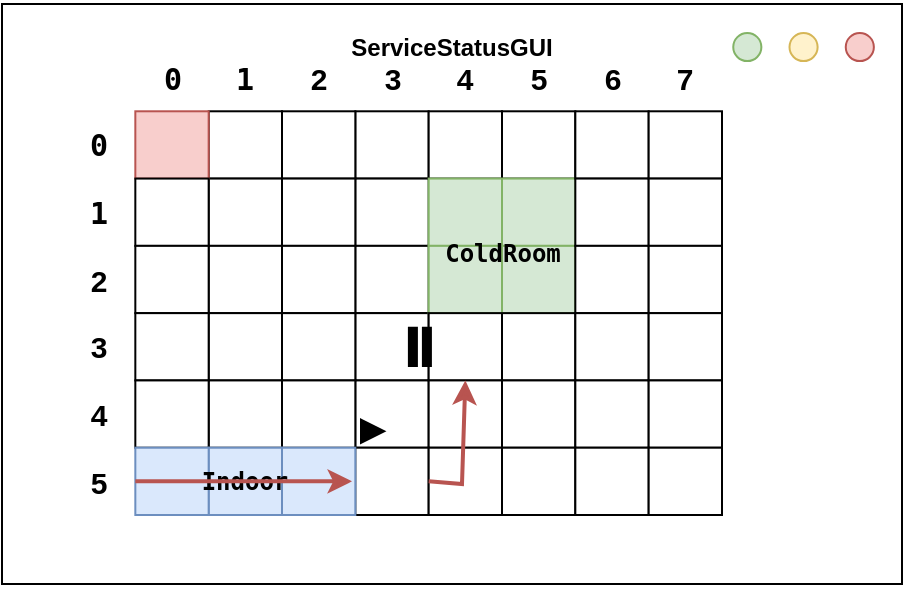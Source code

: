 <mxfile version="21.6.6" type="github">
  <diagram name="Page-1" id="fzNRnP826HokWF9cmXyg">
    <mxGraphModel dx="474" dy="733" grid="1" gridSize="10" guides="1" tooltips="1" connect="1" arrows="1" fold="1" page="1" pageScale="1" pageWidth="850" pageHeight="1100" math="0" shadow="0">
      <root>
        <mxCell id="0" />
        <mxCell id="1" parent="0" />
        <mxCell id="4j98KLdYWCdhN-2w7q4d-6" value="" style="group" vertex="1" connectable="0" parent="1">
          <mxGeometry x="150" y="470" width="450" height="294.5" as="geometry" />
        </mxCell>
        <mxCell id="4j98KLdYWCdhN-2w7q4d-1" value="" style="rounded=0;whiteSpace=wrap;html=1;" vertex="1" parent="4j98KLdYWCdhN-2w7q4d-6">
          <mxGeometry width="450" height="290.0" as="geometry" />
        </mxCell>
        <mxCell id="4j98KLdYWCdhN-2w7q4d-2" value="&lt;h4&gt;ServiceStatusGUI&lt;/h4&gt;" style="text;html=1;strokeColor=none;fillColor=none;align=center;verticalAlign=middle;whiteSpace=wrap;rounded=0;" vertex="1" parent="4j98KLdYWCdhN-2w7q4d-6">
          <mxGeometry x="182.812" width="84.375" height="43.5" as="geometry" />
        </mxCell>
        <mxCell id="4j98KLdYWCdhN-2w7q4d-3" value="" style="ellipse;whiteSpace=wrap;html=1;aspect=fixed;fillColor=#f8cecc;strokeColor=#b85450;" vertex="1" parent="4j98KLdYWCdhN-2w7q4d-6">
          <mxGeometry x="421.875" y="14.5" width="14.062" height="14.062" as="geometry" />
        </mxCell>
        <mxCell id="4j98KLdYWCdhN-2w7q4d-4" value="" style="ellipse;whiteSpace=wrap;html=1;aspect=fixed;fillColor=#fff2cc;strokeColor=#d6b656;" vertex="1" parent="4j98KLdYWCdhN-2w7q4d-6">
          <mxGeometry x="393.75" y="14.5" width="14.062" height="14.062" as="geometry" />
        </mxCell>
        <mxCell id="4j98KLdYWCdhN-2w7q4d-5" value="" style="ellipse;whiteSpace=wrap;html=1;aspect=fixed;fillColor=#d5e8d4;strokeColor=#82b366;" vertex="1" parent="4j98KLdYWCdhN-2w7q4d-6">
          <mxGeometry x="365.625" y="14.5" width="14.062" height="14.062" as="geometry" />
        </mxCell>
        <mxCell id="D249ZISTXlAxNiE2_2An-1" value="" style="group" parent="4j98KLdYWCdhN-2w7q4d-6" vertex="1" connectable="0">
          <mxGeometry x="30" y="20" width="330" height="238.68" as="geometry" />
        </mxCell>
        <mxCell id="D249ZISTXlAxNiE2_2An-2" value="" style="rounded=0;whiteSpace=wrap;html=1;container=0;" parent="D249ZISTXlAxNiE2_2An-1" vertex="1">
          <mxGeometry x="220" y="33.643" width="36.667" height="33.643" as="geometry" />
        </mxCell>
        <mxCell id="D249ZISTXlAxNiE2_2An-3" value="" style="rounded=0;whiteSpace=wrap;html=1;container=0;fillColor=#d5e8d4;strokeColor=#82b366;" parent="D249ZISTXlAxNiE2_2An-1" vertex="1">
          <mxGeometry x="220" y="67.286" width="36.667" height="33.643" as="geometry" />
        </mxCell>
        <mxCell id="D249ZISTXlAxNiE2_2An-4" value="" style="rounded=0;whiteSpace=wrap;html=1;container=0;fillColor=#d5e8d4;strokeColor=#82b366;" parent="D249ZISTXlAxNiE2_2An-1" vertex="1">
          <mxGeometry x="220" y="100.929" width="36.667" height="33.643" as="geometry" />
        </mxCell>
        <mxCell id="D249ZISTXlAxNiE2_2An-5" value="" style="rounded=0;whiteSpace=wrap;html=1;container=0;" parent="D249ZISTXlAxNiE2_2An-1" vertex="1">
          <mxGeometry x="220" y="134.571" width="36.667" height="33.643" as="geometry" />
        </mxCell>
        <mxCell id="D249ZISTXlAxNiE2_2An-6" value="" style="rounded=0;whiteSpace=wrap;html=1;container=0;" parent="D249ZISTXlAxNiE2_2An-1" vertex="1">
          <mxGeometry x="220" y="168.214" width="36.667" height="33.643" as="geometry" />
        </mxCell>
        <mxCell id="D249ZISTXlAxNiE2_2An-7" value="" style="rounded=0;whiteSpace=wrap;html=1;container=0;" parent="D249ZISTXlAxNiE2_2An-1" vertex="1">
          <mxGeometry x="256.667" y="33.643" width="36.667" height="33.643" as="geometry" />
        </mxCell>
        <mxCell id="D249ZISTXlAxNiE2_2An-8" value="" style="rounded=0;whiteSpace=wrap;html=1;container=0;" parent="D249ZISTXlAxNiE2_2An-1" vertex="1">
          <mxGeometry x="256.667" y="67.286" width="36.667" height="33.643" as="geometry" />
        </mxCell>
        <mxCell id="D249ZISTXlAxNiE2_2An-9" value="" style="rounded=0;whiteSpace=wrap;html=1;container=0;" parent="D249ZISTXlAxNiE2_2An-1" vertex="1">
          <mxGeometry x="256.667" y="100.929" width="36.667" height="33.643" as="geometry" />
        </mxCell>
        <mxCell id="D249ZISTXlAxNiE2_2An-10" value="" style="rounded=0;whiteSpace=wrap;html=1;container=0;" parent="D249ZISTXlAxNiE2_2An-1" vertex="1">
          <mxGeometry x="256.667" y="134.571" width="36.667" height="33.643" as="geometry" />
        </mxCell>
        <mxCell id="D249ZISTXlAxNiE2_2An-11" value="" style="rounded=0;whiteSpace=wrap;html=1;container=0;" parent="D249ZISTXlAxNiE2_2An-1" vertex="1">
          <mxGeometry x="256.667" y="168.214" width="36.667" height="33.643" as="geometry" />
        </mxCell>
        <mxCell id="D249ZISTXlAxNiE2_2An-12" value="" style="rounded=0;whiteSpace=wrap;html=1;container=0;" parent="D249ZISTXlAxNiE2_2An-1" vertex="1">
          <mxGeometry x="146.667" y="33.643" width="36.667" height="33.643" as="geometry" />
        </mxCell>
        <mxCell id="D249ZISTXlAxNiE2_2An-13" value="" style="rounded=0;whiteSpace=wrap;html=1;container=0;" parent="D249ZISTXlAxNiE2_2An-1" vertex="1">
          <mxGeometry x="146.667" y="67.286" width="36.667" height="33.643" as="geometry" />
        </mxCell>
        <mxCell id="D249ZISTXlAxNiE2_2An-14" value="" style="rounded=0;whiteSpace=wrap;html=1;container=0;" parent="D249ZISTXlAxNiE2_2An-1" vertex="1">
          <mxGeometry x="146.667" y="100.929" width="36.667" height="33.643" as="geometry" />
        </mxCell>
        <mxCell id="D249ZISTXlAxNiE2_2An-15" value="" style="rounded=0;whiteSpace=wrap;html=1;container=0;" parent="D249ZISTXlAxNiE2_2An-1" vertex="1">
          <mxGeometry x="146.667" y="134.571" width="36.667" height="33.643" as="geometry" />
        </mxCell>
        <mxCell id="D249ZISTXlAxNiE2_2An-16" value="" style="rounded=0;whiteSpace=wrap;html=1;container=0;" parent="D249ZISTXlAxNiE2_2An-1" vertex="1">
          <mxGeometry x="146.667" y="168.214" width="36.667" height="33.643" as="geometry" />
        </mxCell>
        <mxCell id="D249ZISTXlAxNiE2_2An-17" value="" style="rounded=0;whiteSpace=wrap;html=1;container=0;" parent="D249ZISTXlAxNiE2_2An-1" vertex="1">
          <mxGeometry x="183.333" y="33.643" width="36.667" height="33.643" as="geometry" />
        </mxCell>
        <mxCell id="D249ZISTXlAxNiE2_2An-18" value="" style="rounded=0;whiteSpace=wrap;html=1;container=0;fillColor=#d5e8d4;strokeColor=#82b366;" parent="D249ZISTXlAxNiE2_2An-1" vertex="1">
          <mxGeometry x="183.333" y="67.286" width="36.667" height="33.643" as="geometry" />
        </mxCell>
        <mxCell id="D249ZISTXlAxNiE2_2An-19" value="" style="rounded=0;whiteSpace=wrap;html=1;container=0;fillColor=#d5e8d4;strokeColor=#82b366;" parent="D249ZISTXlAxNiE2_2An-1" vertex="1">
          <mxGeometry x="183.333" y="100.929" width="36.667" height="33.643" as="geometry" />
        </mxCell>
        <mxCell id="D249ZISTXlAxNiE2_2An-20" value="" style="rounded=0;whiteSpace=wrap;html=1;container=0;" parent="D249ZISTXlAxNiE2_2An-1" vertex="1">
          <mxGeometry x="183.333" y="134.571" width="36.667" height="33.643" as="geometry" />
        </mxCell>
        <mxCell id="D249ZISTXlAxNiE2_2An-21" value="" style="rounded=0;whiteSpace=wrap;html=1;container=0;" parent="D249ZISTXlAxNiE2_2An-1" vertex="1">
          <mxGeometry x="183.333" y="168.214" width="36.667" height="33.643" as="geometry" />
        </mxCell>
        <mxCell id="D249ZISTXlAxNiE2_2An-22" value="" style="rounded=0;whiteSpace=wrap;html=1;container=0;" parent="D249ZISTXlAxNiE2_2An-1" vertex="1">
          <mxGeometry x="73.333" y="33.643" width="36.667" height="33.643" as="geometry" />
        </mxCell>
        <mxCell id="D249ZISTXlAxNiE2_2An-23" value="" style="rounded=0;whiteSpace=wrap;html=1;container=0;" parent="D249ZISTXlAxNiE2_2An-1" vertex="1">
          <mxGeometry x="73.333" y="67.286" width="36.667" height="33.643" as="geometry" />
        </mxCell>
        <mxCell id="D249ZISTXlAxNiE2_2An-24" value="" style="rounded=0;whiteSpace=wrap;html=1;container=0;" parent="D249ZISTXlAxNiE2_2An-1" vertex="1">
          <mxGeometry x="73.333" y="100.929" width="36.667" height="33.643" as="geometry" />
        </mxCell>
        <mxCell id="D249ZISTXlAxNiE2_2An-25" value="" style="rounded=0;whiteSpace=wrap;html=1;container=0;" parent="D249ZISTXlAxNiE2_2An-1" vertex="1">
          <mxGeometry x="73.333" y="134.571" width="36.667" height="33.643" as="geometry" />
        </mxCell>
        <mxCell id="D249ZISTXlAxNiE2_2An-26" value="" style="rounded=0;whiteSpace=wrap;html=1;container=0;" parent="D249ZISTXlAxNiE2_2An-1" vertex="1">
          <mxGeometry x="73.333" y="168.214" width="36.667" height="33.643" as="geometry" />
        </mxCell>
        <mxCell id="D249ZISTXlAxNiE2_2An-27" value="" style="rounded=0;whiteSpace=wrap;html=1;container=0;" parent="D249ZISTXlAxNiE2_2An-1" vertex="1">
          <mxGeometry x="110" y="33.643" width="36.667" height="33.643" as="geometry" />
        </mxCell>
        <mxCell id="D249ZISTXlAxNiE2_2An-28" value="" style="rounded=0;whiteSpace=wrap;html=1;container=0;" parent="D249ZISTXlAxNiE2_2An-1" vertex="1">
          <mxGeometry x="110" y="67.286" width="36.667" height="33.643" as="geometry" />
        </mxCell>
        <mxCell id="D249ZISTXlAxNiE2_2An-29" value="" style="rounded=0;whiteSpace=wrap;html=1;container=0;" parent="D249ZISTXlAxNiE2_2An-1" vertex="1">
          <mxGeometry x="110" y="100.929" width="36.667" height="33.643" as="geometry" />
        </mxCell>
        <mxCell id="D249ZISTXlAxNiE2_2An-30" value="" style="rounded=0;whiteSpace=wrap;html=1;container=0;" parent="D249ZISTXlAxNiE2_2An-1" vertex="1">
          <mxGeometry x="110" y="134.571" width="36.667" height="33.643" as="geometry" />
        </mxCell>
        <mxCell id="D249ZISTXlAxNiE2_2An-31" value="" style="rounded=0;whiteSpace=wrap;html=1;container=0;" parent="D249ZISTXlAxNiE2_2An-1" vertex="1">
          <mxGeometry x="110" y="168.214" width="36.667" height="33.643" as="geometry" />
        </mxCell>
        <mxCell id="D249ZISTXlAxNiE2_2An-32" value="" style="rounded=0;whiteSpace=wrap;html=1;container=0;fillColor=#f8cecc;strokeColor=#b85450;" parent="D249ZISTXlAxNiE2_2An-1" vertex="1">
          <mxGeometry x="36.667" y="33.643" width="36.667" height="33.643" as="geometry" />
        </mxCell>
        <mxCell id="D249ZISTXlAxNiE2_2An-33" value="" style="rounded=0;whiteSpace=wrap;html=1;container=0;" parent="D249ZISTXlAxNiE2_2An-1" vertex="1">
          <mxGeometry x="36.667" y="67.286" width="36.667" height="33.643" as="geometry" />
        </mxCell>
        <mxCell id="D249ZISTXlAxNiE2_2An-34" value="" style="rounded=0;whiteSpace=wrap;html=1;container=0;" parent="D249ZISTXlAxNiE2_2An-1" vertex="1">
          <mxGeometry x="36.667" y="100.929" width="36.667" height="33.643" as="geometry" />
        </mxCell>
        <mxCell id="D249ZISTXlAxNiE2_2An-35" value="" style="rounded=0;whiteSpace=wrap;html=1;container=0;" parent="D249ZISTXlAxNiE2_2An-1" vertex="1">
          <mxGeometry x="36.667" y="134.571" width="36.667" height="33.643" as="geometry" />
        </mxCell>
        <mxCell id="D249ZISTXlAxNiE2_2An-36" value="" style="rounded=0;whiteSpace=wrap;html=1;container=0;" parent="D249ZISTXlAxNiE2_2An-1" vertex="1">
          <mxGeometry x="36.667" y="168.214" width="36.667" height="33.643" as="geometry" />
        </mxCell>
        <mxCell id="D249ZISTXlAxNiE2_2An-37" value="&lt;pre&gt;&lt;b&gt;&lt;font style=&quot;font-size: 15px;&quot;&gt;1&lt;/font&gt;&lt;/b&gt;&lt;/pre&gt;" style="text;html=1;strokeColor=none;fillColor=none;align=center;verticalAlign=middle;whiteSpace=wrap;rounded=0;container=0;" parent="D249ZISTXlAxNiE2_2An-1" vertex="1">
          <mxGeometry x="73.333" width="36.667" height="33.643" as="geometry" />
        </mxCell>
        <mxCell id="D249ZISTXlAxNiE2_2An-38" value="&lt;b&gt;&lt;font style=&quot;font-size: 15px;&quot;&gt;2&lt;/font&gt;&lt;/b&gt;" style="text;html=1;strokeColor=none;fillColor=none;align=center;verticalAlign=middle;whiteSpace=wrap;rounded=0;container=0;" parent="D249ZISTXlAxNiE2_2An-1" vertex="1">
          <mxGeometry x="110" width="36.667" height="33.643" as="geometry" />
        </mxCell>
        <mxCell id="D249ZISTXlAxNiE2_2An-39" value="&lt;font size=&quot;1&quot;&gt;&lt;b style=&quot;font-size: 15px;&quot;&gt;3&lt;/b&gt;&lt;/font&gt;" style="text;html=1;strokeColor=none;fillColor=none;align=center;verticalAlign=middle;whiteSpace=wrap;rounded=0;container=0;" parent="D249ZISTXlAxNiE2_2An-1" vertex="1">
          <mxGeometry x="146.667" width="36.667" height="33.643" as="geometry" />
        </mxCell>
        <mxCell id="D249ZISTXlAxNiE2_2An-40" value="&lt;b style=&quot;font-size: 15px;&quot;&gt;4&lt;/b&gt;" style="text;html=1;strokeColor=none;fillColor=none;align=center;verticalAlign=middle;whiteSpace=wrap;rounded=0;container=0;" parent="D249ZISTXlAxNiE2_2An-1" vertex="1">
          <mxGeometry x="183.333" width="36.667" height="33.643" as="geometry" />
        </mxCell>
        <mxCell id="D249ZISTXlAxNiE2_2An-41" value="&lt;font size=&quot;1&quot;&gt;&lt;b style=&quot;font-size: 15px;&quot;&gt;5&lt;/b&gt;&lt;/font&gt;" style="text;html=1;strokeColor=none;fillColor=none;align=center;verticalAlign=middle;whiteSpace=wrap;rounded=0;container=0;" parent="D249ZISTXlAxNiE2_2An-1" vertex="1">
          <mxGeometry x="220" width="36.667" height="33.643" as="geometry" />
        </mxCell>
        <mxCell id="D249ZISTXlAxNiE2_2An-42" value="&lt;font size=&quot;1&quot;&gt;&lt;b style=&quot;font-size: 15px;&quot;&gt;6&lt;/b&gt;&lt;/font&gt;" style="text;html=1;strokeColor=none;fillColor=none;align=center;verticalAlign=middle;whiteSpace=wrap;rounded=0;container=0;" parent="D249ZISTXlAxNiE2_2An-1" vertex="1">
          <mxGeometry x="256.667" width="36.667" height="33.643" as="geometry" />
        </mxCell>
        <mxCell id="D249ZISTXlAxNiE2_2An-43" value="&lt;font size=&quot;1&quot;&gt;&lt;b style=&quot;font-size: 15px;&quot;&gt;7&lt;/b&gt;&lt;/font&gt;" style="text;html=1;strokeColor=none;fillColor=none;align=center;verticalAlign=middle;whiteSpace=wrap;rounded=0;container=0;" parent="D249ZISTXlAxNiE2_2An-1" vertex="1">
          <mxGeometry x="293.333" width="36.667" height="33.643" as="geometry" />
        </mxCell>
        <mxCell id="D249ZISTXlAxNiE2_2An-44" value="&lt;pre&gt;&lt;b&gt;&lt;font style=&quot;font-size: 15px;&quot;&gt;1&lt;/font&gt;&lt;/b&gt;&lt;/pre&gt;" style="text;html=1;strokeColor=none;fillColor=none;align=center;verticalAlign=middle;whiteSpace=wrap;rounded=0;container=0;" parent="D249ZISTXlAxNiE2_2An-1" vertex="1">
          <mxGeometry y="67.286" width="36.667" height="33.643" as="geometry" />
        </mxCell>
        <mxCell id="D249ZISTXlAxNiE2_2An-45" value="&lt;b&gt;&lt;font style=&quot;font-size: 15px;&quot;&gt;2&lt;/font&gt;&lt;/b&gt;" style="text;html=1;strokeColor=none;fillColor=none;align=center;verticalAlign=middle;whiteSpace=wrap;rounded=0;container=0;" parent="D249ZISTXlAxNiE2_2An-1" vertex="1">
          <mxGeometry y="100.929" width="36.667" height="33.643" as="geometry" />
        </mxCell>
        <mxCell id="D249ZISTXlAxNiE2_2An-46" value="&lt;font size=&quot;1&quot;&gt;&lt;b style=&quot;font-size: 15px;&quot;&gt;3&lt;/b&gt;&lt;/font&gt;" style="text;html=1;strokeColor=none;fillColor=none;align=center;verticalAlign=middle;whiteSpace=wrap;rounded=0;container=0;" parent="D249ZISTXlAxNiE2_2An-1" vertex="1">
          <mxGeometry y="134.571" width="36.667" height="33.643" as="geometry" />
        </mxCell>
        <mxCell id="D249ZISTXlAxNiE2_2An-47" value="&lt;b style=&quot;font-size: 15px;&quot;&gt;4&lt;/b&gt;" style="text;html=1;strokeColor=none;fillColor=none;align=center;verticalAlign=middle;whiteSpace=wrap;rounded=0;container=0;" parent="D249ZISTXlAxNiE2_2An-1" vertex="1">
          <mxGeometry y="168.214" width="36.667" height="33.643" as="geometry" />
        </mxCell>
        <mxCell id="D249ZISTXlAxNiE2_2An-48" value="&lt;font size=&quot;1&quot;&gt;&lt;b style=&quot;font-size: 15px;&quot;&gt;5&lt;/b&gt;&lt;/font&gt;" style="text;html=1;strokeColor=none;fillColor=none;align=center;verticalAlign=middle;whiteSpace=wrap;rounded=0;container=0;" parent="D249ZISTXlAxNiE2_2An-1" vertex="1">
          <mxGeometry y="201.857" width="36.667" height="33.643" as="geometry" />
        </mxCell>
        <mxCell id="D249ZISTXlAxNiE2_2An-49" value="" style="rounded=0;whiteSpace=wrap;html=1;container=0;" parent="D249ZISTXlAxNiE2_2An-1" vertex="1">
          <mxGeometry x="293.333" y="33.643" width="36.667" height="33.643" as="geometry" />
        </mxCell>
        <mxCell id="D249ZISTXlAxNiE2_2An-50" value="" style="rounded=0;whiteSpace=wrap;html=1;container=0;" parent="D249ZISTXlAxNiE2_2An-1" vertex="1">
          <mxGeometry x="293.333" y="67.286" width="36.667" height="33.643" as="geometry" />
        </mxCell>
        <mxCell id="D249ZISTXlAxNiE2_2An-51" value="" style="rounded=0;whiteSpace=wrap;html=1;container=0;" parent="D249ZISTXlAxNiE2_2An-1" vertex="1">
          <mxGeometry x="293.333" y="100.929" width="36.667" height="33.643" as="geometry" />
        </mxCell>
        <mxCell id="D249ZISTXlAxNiE2_2An-52" value="" style="rounded=0;whiteSpace=wrap;html=1;container=0;" parent="D249ZISTXlAxNiE2_2An-1" vertex="1">
          <mxGeometry x="293.333" y="134.571" width="36.667" height="33.643" as="geometry" />
        </mxCell>
        <mxCell id="D249ZISTXlAxNiE2_2An-53" value="" style="rounded=0;whiteSpace=wrap;html=1;container=0;" parent="D249ZISTXlAxNiE2_2An-1" vertex="1">
          <mxGeometry x="293.333" y="168.214" width="36.667" height="33.643" as="geometry" />
        </mxCell>
        <mxCell id="D249ZISTXlAxNiE2_2An-54" value="" style="rounded=0;whiteSpace=wrap;html=1;container=0;" parent="D249ZISTXlAxNiE2_2An-1" vertex="1">
          <mxGeometry x="220" y="201.857" width="36.667" height="33.643" as="geometry" />
        </mxCell>
        <mxCell id="D249ZISTXlAxNiE2_2An-55" value="" style="rounded=0;whiteSpace=wrap;html=1;container=0;" parent="D249ZISTXlAxNiE2_2An-1" vertex="1">
          <mxGeometry x="256.667" y="201.857" width="36.667" height="33.643" as="geometry" />
        </mxCell>
        <mxCell id="D249ZISTXlAxNiE2_2An-56" value="" style="rounded=0;whiteSpace=wrap;html=1;container=0;" parent="D249ZISTXlAxNiE2_2An-1" vertex="1">
          <mxGeometry x="146.667" y="201.857" width="36.667" height="33.643" as="geometry" />
        </mxCell>
        <mxCell id="D249ZISTXlAxNiE2_2An-57" value="" style="rounded=0;whiteSpace=wrap;html=1;container=0;" parent="D249ZISTXlAxNiE2_2An-1" vertex="1">
          <mxGeometry x="183.333" y="201.857" width="36.667" height="33.643" as="geometry" />
        </mxCell>
        <mxCell id="D249ZISTXlAxNiE2_2An-58" value="" style="rounded=0;whiteSpace=wrap;html=1;container=0;fillColor=#dae8fc;strokeColor=#6c8ebf;" parent="D249ZISTXlAxNiE2_2An-1" vertex="1">
          <mxGeometry x="73.333" y="201.857" width="36.667" height="33.643" as="geometry" />
        </mxCell>
        <mxCell id="D249ZISTXlAxNiE2_2An-59" value="" style="rounded=0;whiteSpace=wrap;html=1;container=0;fillColor=#dae8fc;strokeColor=#6c8ebf;" parent="D249ZISTXlAxNiE2_2An-1" vertex="1">
          <mxGeometry x="110" y="201.857" width="36.667" height="33.643" as="geometry" />
        </mxCell>
        <mxCell id="D249ZISTXlAxNiE2_2An-60" value="" style="rounded=0;whiteSpace=wrap;html=1;container=0;fillColor=#dae8fc;strokeColor=#6c8ebf;" parent="D249ZISTXlAxNiE2_2An-1" vertex="1">
          <mxGeometry x="36.667" y="201.857" width="36.667" height="33.643" as="geometry" />
        </mxCell>
        <mxCell id="D249ZISTXlAxNiE2_2An-61" value="" style="rounded=0;whiteSpace=wrap;html=1;container=0;" parent="D249ZISTXlAxNiE2_2An-1" vertex="1">
          <mxGeometry x="293.333" y="201.857" width="36.667" height="33.643" as="geometry" />
        </mxCell>
        <mxCell id="D249ZISTXlAxNiE2_2An-62" value="&lt;pre&gt;&lt;b&gt;&lt;font style=&quot;font-size: 15px;&quot;&gt;0&lt;/font&gt;&lt;/b&gt;&lt;/pre&gt;" style="text;html=1;strokeColor=none;fillColor=none;align=center;verticalAlign=middle;whiteSpace=wrap;rounded=0;container=0;" parent="D249ZISTXlAxNiE2_2An-1" vertex="1">
          <mxGeometry x="36.667" width="36.667" height="33.643" as="geometry" />
        </mxCell>
        <mxCell id="D249ZISTXlAxNiE2_2An-63" value="&lt;pre&gt;&lt;b&gt;&lt;font style=&quot;font-size: 15px;&quot;&gt;0&lt;/font&gt;&lt;/b&gt;&lt;/pre&gt;" style="text;html=1;strokeColor=none;fillColor=none;align=center;verticalAlign=middle;whiteSpace=wrap;rounded=0;container=0;" parent="D249ZISTXlAxNiE2_2An-1" vertex="1">
          <mxGeometry y="33.643" width="36.667" height="33.643" as="geometry" />
        </mxCell>
        <mxCell id="D249ZISTXlAxNiE2_2An-64" value="&lt;pre&gt;&lt;b&gt;ColdRoom&lt;/b&gt;&lt;/pre&gt;" style="text;html=1;strokeColor=none;fillColor=none;align=center;verticalAlign=middle;whiteSpace=wrap;rounded=0;" parent="D249ZISTXlAxNiE2_2An-1" vertex="1">
          <mxGeometry x="192.5" y="92.518" width="55" height="25.232" as="geometry" />
        </mxCell>
        <mxCell id="D249ZISTXlAxNiE2_2An-65" value="&lt;pre&gt;&lt;b&gt;Indoor&lt;/b&gt;&lt;/pre&gt;" style="text;html=1;strokeColor=none;fillColor=none;align=center;verticalAlign=middle;whiteSpace=wrap;rounded=0;" parent="D249ZISTXlAxNiE2_2An-1" vertex="1">
          <mxGeometry x="64.167" y="206.062" width="55" height="25.232" as="geometry" />
        </mxCell>
        <mxCell id="4j98KLdYWCdhN-2w7q4d-7" value="" style="shape=image;html=1;verticalAlign=top;verticalLabelPosition=bottom;labelBackgroundColor=#ffffff;imageAspect=0;aspect=fixed;image=https://cdn1.iconfinder.com/data/icons/unicons-line-vol-5/24/robot-128.png" vertex="1" parent="D249ZISTXlAxNiE2_2An-1">
          <mxGeometry x="36.67" y="33.64" width="35.54" height="35.54" as="geometry" />
        </mxCell>
        <mxCell id="4j98KLdYWCdhN-2w7q4d-75" value="" style="shape=image;html=1;verticalAlign=top;verticalLabelPosition=bottom;labelBackgroundColor=#ffffff;imageAspect=0;aspect=fixed;image=https://cdn1.iconfinder.com/data/icons/unicons-line-vol-5/24/robot-128.png" vertex="1" parent="D249ZISTXlAxNiE2_2An-1">
          <mxGeometry x="183.95" y="134.57" width="35.43" height="35.43" as="geometry" />
        </mxCell>
        <mxCell id="4j98KLdYWCdhN-2w7q4d-74" value="" style="shape=image;html=1;verticalAlign=top;verticalLabelPosition=bottom;labelBackgroundColor=#ffffff;imageAspect=0;aspect=fixed;image=https://cdn1.iconfinder.com/data/icons/unicons-line-vol-5/24/robot-128.png" vertex="1" parent="D249ZISTXlAxNiE2_2An-1">
          <mxGeometry x="145" y="198.68" width="40" height="40" as="geometry" />
        </mxCell>
        <mxCell id="4j98KLdYWCdhN-2w7q4d-77" value="" style="endArrow=classic;html=1;rounded=0;exitX=0;exitY=0.5;exitDx=0;exitDy=0;entryX=0;entryY=0.5;entryDx=0;entryDy=0;fillColor=#f8cecc;strokeColor=#b85450;strokeWidth=2;" edge="1" parent="D249ZISTXlAxNiE2_2An-1" source="D249ZISTXlAxNiE2_2An-60" target="4j98KLdYWCdhN-2w7q4d-74">
          <mxGeometry width="50" height="50" relative="1" as="geometry">
            <mxPoint x="110" y="320" as="sourcePoint" />
            <mxPoint x="160" y="270" as="targetPoint" />
          </mxGeometry>
        </mxCell>
        <mxCell id="4j98KLdYWCdhN-2w7q4d-78" value="" style="endArrow=classic;html=1;rounded=0;exitX=0;exitY=0.5;exitDx=0;exitDy=0;entryX=0.5;entryY=0;entryDx=0;entryDy=0;fillColor=#f8cecc;strokeColor=#b85450;strokeWidth=2;" edge="1" parent="D249ZISTXlAxNiE2_2An-1" source="D249ZISTXlAxNiE2_2An-57" target="D249ZISTXlAxNiE2_2An-21">
          <mxGeometry width="50" height="50" relative="1" as="geometry">
            <mxPoint x="110" y="320" as="sourcePoint" />
            <mxPoint x="160" y="270" as="targetPoint" />
            <Array as="points">
              <mxPoint x="200" y="220" />
            </Array>
          </mxGeometry>
        </mxCell>
        <mxCell id="4j98KLdYWCdhN-2w7q4d-80" value="" style="shape=image;html=1;verticalAlign=top;verticalLabelPosition=bottom;labelBackgroundColor=#ffffff;imageAspect=0;aspect=fixed;image=https://cdn2.iconfinder.com/data/icons/essential-web-1-1/50/hourlass-waiting-time-delay-minute-128.png;imageBackground=none;" vertex="1" parent="D249ZISTXlAxNiE2_2An-1">
          <mxGeometry x="72.21" y="41.41" width="20" height="20" as="geometry" />
        </mxCell>
        <mxCell id="4j98KLdYWCdhN-2w7q4d-81" value="" style="html=1;verticalLabelPosition=bottom;align=center;labelBackgroundColor=#ffffff;verticalAlign=top;strokeWidth=2;strokeColor=#000000;shadow=0;dashed=0;shape=mxgraph.ios7.icons.pause;pointerEvents=1;fillColor=#000000;" vertex="1" parent="D249ZISTXlAxNiE2_2An-1">
          <mxGeometry x="173.95" y="142.32" width="10" height="18.14" as="geometry" />
        </mxCell>
        <mxCell id="4j98KLdYWCdhN-2w7q4d-82" value="" style="html=1;verticalLabelPosition=bottom;align=center;labelBackgroundColor=#ffffff;verticalAlign=top;strokeWidth=2;strokeColor=#000000;shadow=0;dashed=0;shape=mxgraph.ios7.icons.play;fillColor=#000000;" vertex="1" parent="D249ZISTXlAxNiE2_2An-1">
          <mxGeometry x="150" y="188.68" width="10" height="10" as="geometry" />
        </mxCell>
      </root>
    </mxGraphModel>
  </diagram>
</mxfile>
